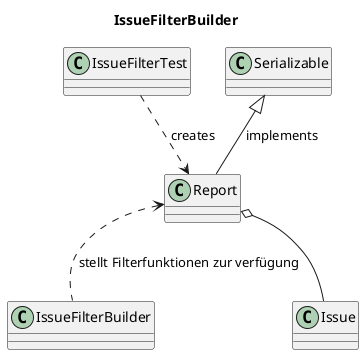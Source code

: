 @startuml

title IssueFilterBuilder

class IssueFilterBuilder {}
class IssueFilterTest {}
class Report {}

Report o-- Issue
Report <..  IssueFilterBuilder : stellt Filterfunktionen zur verfügung
IssueFilterTest ..> Report : creates
Serializable <|-- Report : implements

@enduml